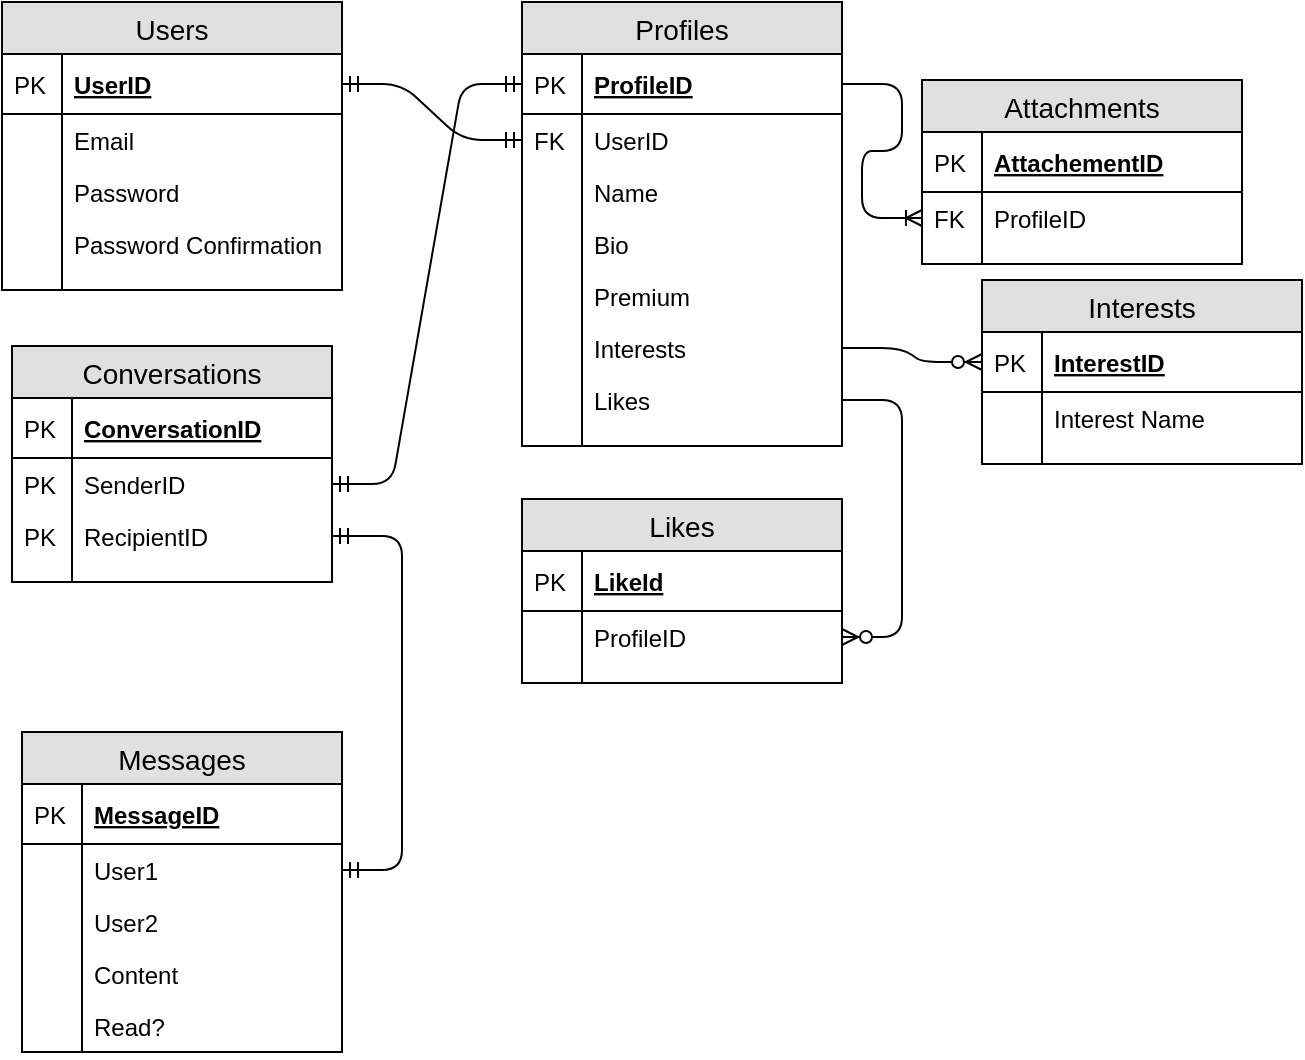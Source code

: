 <mxfile version="10.6.7" type="device"><diagram id="wN-Ey4var9P7eudNZY1F" name="Page-1"><mxGraphModel dx="480" dy="616" grid="1" gridSize="10" guides="1" tooltips="1" connect="1" arrows="1" fold="1" page="1" pageScale="1" pageWidth="850" pageHeight="1100" math="0" shadow="0"><root><mxCell id="0"/><mxCell id="1" parent="0"/><mxCell id="hJiuv-_NyXv9PqWp08AO-6" value="Users" style="swimlane;fontStyle=0;childLayout=stackLayout;horizontal=1;startSize=26;fillColor=#e0e0e0;horizontalStack=0;resizeParent=1;resizeParentMax=0;resizeLast=0;collapsible=1;marginBottom=0;swimlaneFillColor=#ffffff;align=center;fontSize=14;" parent="1" vertex="1"><mxGeometry x="20" y="20" width="170" height="144" as="geometry"/></mxCell><mxCell id="hJiuv-_NyXv9PqWp08AO-7" value="UserID" style="shape=partialRectangle;top=0;left=0;right=0;bottom=1;align=left;verticalAlign=middle;fillColor=none;spacingLeft=34;spacingRight=4;overflow=hidden;rotatable=0;points=[[0,0.5],[1,0.5]];portConstraint=eastwest;dropTarget=0;fontStyle=5;fontSize=12;" parent="hJiuv-_NyXv9PqWp08AO-6" vertex="1"><mxGeometry y="26" width="170" height="30" as="geometry"/></mxCell><mxCell id="hJiuv-_NyXv9PqWp08AO-8" value="PK" style="shape=partialRectangle;top=0;left=0;bottom=0;fillColor=none;align=left;verticalAlign=middle;spacingLeft=4;spacingRight=4;overflow=hidden;rotatable=0;points=[];portConstraint=eastwest;part=1;fontSize=12;" parent="hJiuv-_NyXv9PqWp08AO-7" vertex="1" connectable="0"><mxGeometry width="30" height="30" as="geometry"/></mxCell><mxCell id="hJiuv-_NyXv9PqWp08AO-9" value="Email" style="shape=partialRectangle;top=0;left=0;right=0;bottom=0;align=left;verticalAlign=top;fillColor=none;spacingLeft=34;spacingRight=4;overflow=hidden;rotatable=0;points=[[0,0.5],[1,0.5]];portConstraint=eastwest;dropTarget=0;fontSize=12;" parent="hJiuv-_NyXv9PqWp08AO-6" vertex="1"><mxGeometry y="56" width="170" height="26" as="geometry"/></mxCell><mxCell id="hJiuv-_NyXv9PqWp08AO-10" value="" style="shape=partialRectangle;top=0;left=0;bottom=0;fillColor=none;align=left;verticalAlign=top;spacingLeft=4;spacingRight=4;overflow=hidden;rotatable=0;points=[];portConstraint=eastwest;part=1;fontSize=12;" parent="hJiuv-_NyXv9PqWp08AO-9" vertex="1" connectable="0"><mxGeometry width="30" height="26" as="geometry"/></mxCell><mxCell id="hJiuv-_NyXv9PqWp08AO-11" value="Password" style="shape=partialRectangle;top=0;left=0;right=0;bottom=0;align=left;verticalAlign=top;fillColor=none;spacingLeft=34;spacingRight=4;overflow=hidden;rotatable=0;points=[[0,0.5],[1,0.5]];portConstraint=eastwest;dropTarget=0;fontSize=12;" parent="hJiuv-_NyXv9PqWp08AO-6" vertex="1"><mxGeometry y="82" width="170" height="26" as="geometry"/></mxCell><mxCell id="hJiuv-_NyXv9PqWp08AO-12" value="" style="shape=partialRectangle;top=0;left=0;bottom=0;fillColor=none;align=left;verticalAlign=top;spacingLeft=4;spacingRight=4;overflow=hidden;rotatable=0;points=[];portConstraint=eastwest;part=1;fontSize=12;" parent="hJiuv-_NyXv9PqWp08AO-11" vertex="1" connectable="0"><mxGeometry width="30" height="26" as="geometry"/></mxCell><mxCell id="hJiuv-_NyXv9PqWp08AO-13" value="Password Confirmation" style="shape=partialRectangle;top=0;left=0;right=0;bottom=0;align=left;verticalAlign=top;fillColor=none;spacingLeft=34;spacingRight=4;overflow=hidden;rotatable=0;points=[[0,0.5],[1,0.5]];portConstraint=eastwest;dropTarget=0;fontSize=12;" parent="hJiuv-_NyXv9PqWp08AO-6" vertex="1"><mxGeometry y="108" width="170" height="26" as="geometry"/></mxCell><mxCell id="hJiuv-_NyXv9PqWp08AO-14" value="" style="shape=partialRectangle;top=0;left=0;bottom=0;fillColor=none;align=left;verticalAlign=top;spacingLeft=4;spacingRight=4;overflow=hidden;rotatable=0;points=[];portConstraint=eastwest;part=1;fontSize=12;" parent="hJiuv-_NyXv9PqWp08AO-13" vertex="1" connectable="0"><mxGeometry width="30" height="26" as="geometry"/></mxCell><mxCell id="hJiuv-_NyXv9PqWp08AO-15" value="" style="shape=partialRectangle;top=0;left=0;right=0;bottom=0;align=left;verticalAlign=top;fillColor=none;spacingLeft=34;spacingRight=4;overflow=hidden;rotatable=0;points=[[0,0.5],[1,0.5]];portConstraint=eastwest;dropTarget=0;fontSize=12;" parent="hJiuv-_NyXv9PqWp08AO-6" vertex="1"><mxGeometry y="134" width="170" height="10" as="geometry"/></mxCell><mxCell id="hJiuv-_NyXv9PqWp08AO-16" value="" style="shape=partialRectangle;top=0;left=0;bottom=0;fillColor=none;align=left;verticalAlign=top;spacingLeft=4;spacingRight=4;overflow=hidden;rotatable=0;points=[];portConstraint=eastwest;part=1;fontSize=12;" parent="hJiuv-_NyXv9PqWp08AO-15" vertex="1" connectable="0"><mxGeometry width="30" height="10" as="geometry"/></mxCell><mxCell id="hJiuv-_NyXv9PqWp08AO-17" value="Profiles" style="swimlane;fontStyle=0;childLayout=stackLayout;horizontal=1;startSize=26;fillColor=#e0e0e0;horizontalStack=0;resizeParent=1;resizeParentMax=0;resizeLast=0;collapsible=1;marginBottom=0;swimlaneFillColor=#ffffff;align=center;fontSize=14;" parent="1" vertex="1"><mxGeometry x="280" y="20" width="160" height="222" as="geometry"/></mxCell><mxCell id="hJiuv-_NyXv9PqWp08AO-18" value="ProfileID" style="shape=partialRectangle;top=0;left=0;right=0;bottom=1;align=left;verticalAlign=middle;fillColor=none;spacingLeft=34;spacingRight=4;overflow=hidden;rotatable=0;points=[[0,0.5],[1,0.5]];portConstraint=eastwest;dropTarget=0;fontStyle=5;fontSize=12;" parent="hJiuv-_NyXv9PqWp08AO-17" vertex="1"><mxGeometry y="26" width="160" height="30" as="geometry"/></mxCell><mxCell id="hJiuv-_NyXv9PqWp08AO-19" value="PK" style="shape=partialRectangle;top=0;left=0;bottom=0;fillColor=none;align=left;verticalAlign=middle;spacingLeft=4;spacingRight=4;overflow=hidden;rotatable=0;points=[];portConstraint=eastwest;part=1;fontSize=12;" parent="hJiuv-_NyXv9PqWp08AO-18" vertex="1" connectable="0"><mxGeometry width="30" height="30" as="geometry"/></mxCell><mxCell id="hJiuv-_NyXv9PqWp08AO-34" value="UserID" style="shape=partialRectangle;top=0;left=0;right=0;bottom=0;align=left;verticalAlign=top;fillColor=none;spacingLeft=34;spacingRight=4;overflow=hidden;rotatable=0;points=[[0,0.5],[1,0.5]];portConstraint=eastwest;dropTarget=0;fontSize=12;fontStyle=0" parent="hJiuv-_NyXv9PqWp08AO-17" vertex="1"><mxGeometry y="56" width="160" height="26" as="geometry"/></mxCell><mxCell id="hJiuv-_NyXv9PqWp08AO-35" value="FK" style="shape=partialRectangle;top=0;left=0;bottom=0;fillColor=none;align=left;verticalAlign=top;spacingLeft=4;spacingRight=4;overflow=hidden;rotatable=0;points=[];portConstraint=eastwest;part=1;fontSize=12;" parent="hJiuv-_NyXv9PqWp08AO-34" vertex="1" connectable="0"><mxGeometry width="30" height="26" as="geometry"/></mxCell><mxCell id="hJiuv-_NyXv9PqWp08AO-20" value="Name" style="shape=partialRectangle;top=0;left=0;right=0;bottom=0;align=left;verticalAlign=top;fillColor=none;spacingLeft=34;spacingRight=4;overflow=hidden;rotatable=0;points=[[0,0.5],[1,0.5]];portConstraint=eastwest;dropTarget=0;fontSize=12;" parent="hJiuv-_NyXv9PqWp08AO-17" vertex="1"><mxGeometry y="82" width="160" height="26" as="geometry"/></mxCell><mxCell id="hJiuv-_NyXv9PqWp08AO-21" value="" style="shape=partialRectangle;top=0;left=0;bottom=0;fillColor=none;align=left;verticalAlign=top;spacingLeft=4;spacingRight=4;overflow=hidden;rotatable=0;points=[];portConstraint=eastwest;part=1;fontSize=12;" parent="hJiuv-_NyXv9PqWp08AO-20" vertex="1" connectable="0"><mxGeometry width="30" height="26" as="geometry"/></mxCell><mxCell id="hJiuv-_NyXv9PqWp08AO-22" value="Bio" style="shape=partialRectangle;top=0;left=0;right=0;bottom=0;align=left;verticalAlign=top;fillColor=none;spacingLeft=34;spacingRight=4;overflow=hidden;rotatable=0;points=[[0,0.5],[1,0.5]];portConstraint=eastwest;dropTarget=0;fontSize=12;" parent="hJiuv-_NyXv9PqWp08AO-17" vertex="1"><mxGeometry y="108" width="160" height="26" as="geometry"/></mxCell><mxCell id="hJiuv-_NyXv9PqWp08AO-23" value="" style="shape=partialRectangle;top=0;left=0;bottom=0;fillColor=none;align=left;verticalAlign=top;spacingLeft=4;spacingRight=4;overflow=hidden;rotatable=0;points=[];portConstraint=eastwest;part=1;fontSize=12;" parent="hJiuv-_NyXv9PqWp08AO-22" vertex="1" connectable="0"><mxGeometry width="30" height="26" as="geometry"/></mxCell><mxCell id="hJiuv-_NyXv9PqWp08AO-24" value="Premium" style="shape=partialRectangle;top=0;left=0;right=0;bottom=0;align=left;verticalAlign=top;fillColor=none;spacingLeft=34;spacingRight=4;overflow=hidden;rotatable=0;points=[[0,0.5],[1,0.5]];portConstraint=eastwest;dropTarget=0;fontSize=12;" parent="hJiuv-_NyXv9PqWp08AO-17" vertex="1"><mxGeometry y="134" width="160" height="26" as="geometry"/></mxCell><mxCell id="hJiuv-_NyXv9PqWp08AO-25" value="" style="shape=partialRectangle;top=0;left=0;bottom=0;fillColor=none;align=left;verticalAlign=top;spacingLeft=4;spacingRight=4;overflow=hidden;rotatable=0;points=[];portConstraint=eastwest;part=1;fontSize=12;" parent="hJiuv-_NyXv9PqWp08AO-24" vertex="1" connectable="0"><mxGeometry width="30" height="26" as="geometry"/></mxCell><mxCell id="Xsf_uRW2o88Ty7SwX-BN-19" value="Interests" style="shape=partialRectangle;top=0;left=0;right=0;bottom=0;align=left;verticalAlign=top;fillColor=none;spacingLeft=34;spacingRight=4;overflow=hidden;rotatable=0;points=[[0,0.5],[1,0.5]];portConstraint=eastwest;dropTarget=0;fontSize=12;" vertex="1" parent="hJiuv-_NyXv9PqWp08AO-17"><mxGeometry y="160" width="160" height="26" as="geometry"/></mxCell><mxCell id="Xsf_uRW2o88Ty7SwX-BN-20" value="" style="shape=partialRectangle;top=0;left=0;bottom=0;fillColor=none;align=left;verticalAlign=top;spacingLeft=4;spacingRight=4;overflow=hidden;rotatable=0;points=[];portConstraint=eastwest;part=1;fontSize=12;" vertex="1" connectable="0" parent="Xsf_uRW2o88Ty7SwX-BN-19"><mxGeometry width="30" height="26" as="geometry"/></mxCell><mxCell id="Xsf_uRW2o88Ty7SwX-BN-44" value="Likes" style="shape=partialRectangle;top=0;left=0;right=0;bottom=0;align=left;verticalAlign=top;fillColor=none;spacingLeft=34;spacingRight=4;overflow=hidden;rotatable=0;points=[[0,0.5],[1,0.5]];portConstraint=eastwest;dropTarget=0;fontSize=12;" vertex="1" parent="hJiuv-_NyXv9PqWp08AO-17"><mxGeometry y="186" width="160" height="26" as="geometry"/></mxCell><mxCell id="Xsf_uRW2o88Ty7SwX-BN-45" value="" style="shape=partialRectangle;top=0;left=0;bottom=0;fillColor=none;align=left;verticalAlign=top;spacingLeft=4;spacingRight=4;overflow=hidden;rotatable=0;points=[];portConstraint=eastwest;part=1;fontSize=12;" vertex="1" connectable="0" parent="Xsf_uRW2o88Ty7SwX-BN-44"><mxGeometry width="30" height="26" as="geometry"/></mxCell><mxCell id="hJiuv-_NyXv9PqWp08AO-26" value="" style="shape=partialRectangle;top=0;left=0;right=0;bottom=0;align=left;verticalAlign=top;fillColor=none;spacingLeft=34;spacingRight=4;overflow=hidden;rotatable=0;points=[[0,0.5],[1,0.5]];portConstraint=eastwest;dropTarget=0;fontSize=12;" parent="hJiuv-_NyXv9PqWp08AO-17" vertex="1"><mxGeometry y="212" width="160" height="10" as="geometry"/></mxCell><mxCell id="hJiuv-_NyXv9PqWp08AO-27" value="" style="shape=partialRectangle;top=0;left=0;bottom=0;fillColor=none;align=left;verticalAlign=top;spacingLeft=4;spacingRight=4;overflow=hidden;rotatable=0;points=[];portConstraint=eastwest;part=1;fontSize=12;" parent="hJiuv-_NyXv9PqWp08AO-26" vertex="1" connectable="0"><mxGeometry width="30" height="10" as="geometry"/></mxCell><mxCell id="hJiuv-_NyXv9PqWp08AO-36" value="" style="edgeStyle=entityRelationEdgeStyle;fontSize=12;html=1;endArrow=ERmandOne;startArrow=ERmandOne;entryX=0;entryY=0.5;entryDx=0;entryDy=0;exitX=1;exitY=0.5;exitDx=0;exitDy=0;" parent="1" source="hJiuv-_NyXv9PqWp08AO-7" target="hJiuv-_NyXv9PqWp08AO-34" edge="1"><mxGeometry width="100" height="100" relative="1" as="geometry"><mxPoint x="210" y="139" as="sourcePoint"/><mxPoint x="310" y="39" as="targetPoint"/></mxGeometry></mxCell><mxCell id="hJiuv-_NyXv9PqWp08AO-37" value="Attachments" style="swimlane;fontStyle=0;childLayout=stackLayout;horizontal=1;startSize=26;fillColor=#e0e0e0;horizontalStack=0;resizeParent=1;resizeParentMax=0;resizeLast=0;collapsible=1;marginBottom=0;swimlaneFillColor=#ffffff;align=center;fontSize=14;" parent="1" vertex="1"><mxGeometry x="480" y="59" width="160" height="92" as="geometry"/></mxCell><mxCell id="hJiuv-_NyXv9PqWp08AO-38" value="AttachementID" style="shape=partialRectangle;top=0;left=0;right=0;bottom=1;align=left;verticalAlign=middle;fillColor=none;spacingLeft=34;spacingRight=4;overflow=hidden;rotatable=0;points=[[0,0.5],[1,0.5]];portConstraint=eastwest;dropTarget=0;fontStyle=5;fontSize=12;" parent="hJiuv-_NyXv9PqWp08AO-37" vertex="1"><mxGeometry y="26" width="160" height="30" as="geometry"/></mxCell><mxCell id="hJiuv-_NyXv9PqWp08AO-39" value="PK" style="shape=partialRectangle;top=0;left=0;bottom=0;fillColor=none;align=left;verticalAlign=middle;spacingLeft=4;spacingRight=4;overflow=hidden;rotatable=0;points=[];portConstraint=eastwest;part=1;fontSize=12;" parent="hJiuv-_NyXv9PqWp08AO-38" vertex="1" connectable="0"><mxGeometry width="30" height="30" as="geometry"/></mxCell><mxCell id="hJiuv-_NyXv9PqWp08AO-48" value="ProfileID&#xA;" style="shape=partialRectangle;top=0;left=0;right=0;bottom=0;align=left;verticalAlign=top;fillColor=none;spacingLeft=34;spacingRight=4;overflow=hidden;rotatable=0;points=[[0,0.5],[1,0.5]];portConstraint=eastwest;dropTarget=0;fontSize=12;" parent="hJiuv-_NyXv9PqWp08AO-37" vertex="1"><mxGeometry y="56" width="160" height="26" as="geometry"/></mxCell><mxCell id="hJiuv-_NyXv9PqWp08AO-49" value="FK" style="shape=partialRectangle;top=0;left=0;bottom=0;fillColor=none;align=left;verticalAlign=top;spacingLeft=4;spacingRight=4;overflow=hidden;rotatable=0;points=[];portConstraint=eastwest;part=1;fontSize=12;" parent="hJiuv-_NyXv9PqWp08AO-48" vertex="1" connectable="0"><mxGeometry width="30" height="26" as="geometry"/></mxCell><mxCell id="hJiuv-_NyXv9PqWp08AO-46" value="" style="shape=partialRectangle;top=0;left=0;right=0;bottom=0;align=left;verticalAlign=top;fillColor=none;spacingLeft=34;spacingRight=4;overflow=hidden;rotatable=0;points=[[0,0.5],[1,0.5]];portConstraint=eastwest;dropTarget=0;fontSize=12;" parent="hJiuv-_NyXv9PqWp08AO-37" vertex="1"><mxGeometry y="82" width="160" height="10" as="geometry"/></mxCell><mxCell id="hJiuv-_NyXv9PqWp08AO-47" value="" style="shape=partialRectangle;top=0;left=0;bottom=0;fillColor=none;align=left;verticalAlign=top;spacingLeft=4;spacingRight=4;overflow=hidden;rotatable=0;points=[];portConstraint=eastwest;part=1;fontSize=12;" parent="hJiuv-_NyXv9PqWp08AO-46" vertex="1" connectable="0"><mxGeometry width="30" height="10" as="geometry"/></mxCell><mxCell id="hJiuv-_NyXv9PqWp08AO-50" value="" style="edgeStyle=entityRelationEdgeStyle;fontSize=12;html=1;endArrow=ERoneToMany;exitX=1;exitY=0.5;exitDx=0;exitDy=0;entryX=0;entryY=0.5;entryDx=0;entryDy=0;" parent="1" source="hJiuv-_NyXv9PqWp08AO-18" target="hJiuv-_NyXv9PqWp08AO-48" edge="1"><mxGeometry width="100" height="100" relative="1" as="geometry"><mxPoint x="410" y="109" as="sourcePoint"/><mxPoint x="510" y="9" as="targetPoint"/></mxGeometry></mxCell><mxCell id="hJiuv-_NyXv9PqWp08AO-51" value="Messages" style="swimlane;fontStyle=0;childLayout=stackLayout;horizontal=1;startSize=26;fillColor=#e0e0e0;horizontalStack=0;resizeParent=1;resizeParentMax=0;resizeLast=0;collapsible=1;marginBottom=0;swimlaneFillColor=#ffffff;align=center;fontSize=14;" parent="1" vertex="1"><mxGeometry x="30" y="385" width="160" height="160" as="geometry"/></mxCell><mxCell id="hJiuv-_NyXv9PqWp08AO-52" value="MessageID" style="shape=partialRectangle;top=0;left=0;right=0;bottom=1;align=left;verticalAlign=middle;fillColor=none;spacingLeft=34;spacingRight=4;overflow=hidden;rotatable=0;points=[[0,0.5],[1,0.5]];portConstraint=eastwest;dropTarget=0;fontStyle=5;fontSize=12;" parent="hJiuv-_NyXv9PqWp08AO-51" vertex="1"><mxGeometry y="26" width="160" height="30" as="geometry"/></mxCell><mxCell id="hJiuv-_NyXv9PqWp08AO-53" value="PK" style="shape=partialRectangle;top=0;left=0;bottom=0;fillColor=none;align=left;verticalAlign=middle;spacingLeft=4;spacingRight=4;overflow=hidden;rotatable=0;points=[];portConstraint=eastwest;part=1;fontSize=12;" parent="hJiuv-_NyXv9PqWp08AO-52" vertex="1" connectable="0"><mxGeometry width="30" height="30" as="geometry"/></mxCell><mxCell id="hJiuv-_NyXv9PqWp08AO-54" value="User1" style="shape=partialRectangle;top=0;left=0;right=0;bottom=0;align=left;verticalAlign=top;fillColor=none;spacingLeft=34;spacingRight=4;overflow=hidden;rotatable=0;points=[[0,0.5],[1,0.5]];portConstraint=eastwest;dropTarget=0;fontSize=12;" parent="hJiuv-_NyXv9PqWp08AO-51" vertex="1"><mxGeometry y="56" width="160" height="26" as="geometry"/></mxCell><mxCell id="hJiuv-_NyXv9PqWp08AO-55" value="" style="shape=partialRectangle;top=0;left=0;bottom=0;fillColor=none;align=left;verticalAlign=top;spacingLeft=4;spacingRight=4;overflow=hidden;rotatable=0;points=[];portConstraint=eastwest;part=1;fontSize=12;" parent="hJiuv-_NyXv9PqWp08AO-54" vertex="1" connectable="0"><mxGeometry width="30" height="26" as="geometry"/></mxCell><mxCell id="hJiuv-_NyXv9PqWp08AO-56" value="User2" style="shape=partialRectangle;top=0;left=0;right=0;bottom=0;align=left;verticalAlign=top;fillColor=none;spacingLeft=34;spacingRight=4;overflow=hidden;rotatable=0;points=[[0,0.5],[1,0.5]];portConstraint=eastwest;dropTarget=0;fontSize=12;" parent="hJiuv-_NyXv9PqWp08AO-51" vertex="1"><mxGeometry y="82" width="160" height="26" as="geometry"/></mxCell><mxCell id="hJiuv-_NyXv9PqWp08AO-57" value="" style="shape=partialRectangle;top=0;left=0;bottom=0;fillColor=none;align=left;verticalAlign=top;spacingLeft=4;spacingRight=4;overflow=hidden;rotatable=0;points=[];portConstraint=eastwest;part=1;fontSize=12;" parent="hJiuv-_NyXv9PqWp08AO-56" vertex="1" connectable="0"><mxGeometry width="30" height="26" as="geometry"/></mxCell><mxCell id="hJiuv-_NyXv9PqWp08AO-58" value="Content" style="shape=partialRectangle;top=0;left=0;right=0;bottom=0;align=left;verticalAlign=top;fillColor=none;spacingLeft=34;spacingRight=4;overflow=hidden;rotatable=0;points=[[0,0.5],[1,0.5]];portConstraint=eastwest;dropTarget=0;fontSize=12;" parent="hJiuv-_NyXv9PqWp08AO-51" vertex="1"><mxGeometry y="108" width="160" height="26" as="geometry"/></mxCell><mxCell id="hJiuv-_NyXv9PqWp08AO-59" value="" style="shape=partialRectangle;top=0;left=0;bottom=0;fillColor=none;align=left;verticalAlign=top;spacingLeft=4;spacingRight=4;overflow=hidden;rotatable=0;points=[];portConstraint=eastwest;part=1;fontSize=12;" parent="hJiuv-_NyXv9PqWp08AO-58" vertex="1" connectable="0"><mxGeometry width="30" height="26" as="geometry"/></mxCell><mxCell id="hJiuv-_NyXv9PqWp08AO-63" value="Read?" style="shape=partialRectangle;top=0;left=0;right=0;bottom=0;align=left;verticalAlign=top;fillColor=none;spacingLeft=34;spacingRight=4;overflow=hidden;rotatable=0;points=[[0,0.5],[1,0.5]];portConstraint=eastwest;dropTarget=0;fontSize=12;" parent="hJiuv-_NyXv9PqWp08AO-51" vertex="1"><mxGeometry y="134" width="160" height="26" as="geometry"/></mxCell><mxCell id="hJiuv-_NyXv9PqWp08AO-64" value="" style="shape=partialRectangle;top=0;left=0;bottom=0;fillColor=none;align=left;verticalAlign=top;spacingLeft=4;spacingRight=4;overflow=hidden;rotatable=0;points=[];portConstraint=eastwest;part=1;fontSize=12;" parent="hJiuv-_NyXv9PqWp08AO-63" vertex="1" connectable="0"><mxGeometry width="30" height="26" as="geometry"/></mxCell><mxCell id="hJiuv-_NyXv9PqWp08AO-79" value="Conversations" style="swimlane;fontStyle=0;childLayout=stackLayout;horizontal=1;startSize=26;fillColor=#e0e0e0;horizontalStack=0;resizeParent=1;resizeParentMax=0;resizeLast=0;collapsible=1;marginBottom=0;swimlaneFillColor=#ffffff;align=center;fontSize=14;" parent="1" vertex="1"><mxGeometry x="25" y="192" width="160" height="118" as="geometry"/></mxCell><mxCell id="hJiuv-_NyXv9PqWp08AO-80" value="ConversationID" style="shape=partialRectangle;top=0;left=0;right=0;bottom=1;align=left;verticalAlign=middle;fillColor=none;spacingLeft=34;spacingRight=4;overflow=hidden;rotatable=0;points=[[0,0.5],[1,0.5]];portConstraint=eastwest;dropTarget=0;fontStyle=5;fontSize=12;" parent="hJiuv-_NyXv9PqWp08AO-79" vertex="1"><mxGeometry y="26" width="160" height="30" as="geometry"/></mxCell><mxCell id="hJiuv-_NyXv9PqWp08AO-81" value="PK" style="shape=partialRectangle;top=0;left=0;bottom=0;fillColor=none;align=left;verticalAlign=middle;spacingLeft=4;spacingRight=4;overflow=hidden;rotatable=0;points=[];portConstraint=eastwest;part=1;fontSize=12;" parent="hJiuv-_NyXv9PqWp08AO-80" vertex="1" connectable="0"><mxGeometry width="30" height="30" as="geometry"/></mxCell><mxCell id="hJiuv-_NyXv9PqWp08AO-90" value="SenderID" style="shape=partialRectangle;top=0;left=0;right=0;bottom=0;align=left;verticalAlign=top;fillColor=none;spacingLeft=34;spacingRight=4;overflow=hidden;rotatable=0;points=[[0,0.5],[1,0.5]];portConstraint=eastwest;dropTarget=0;fontSize=12;" parent="hJiuv-_NyXv9PqWp08AO-79" vertex="1"><mxGeometry y="56" width="160" height="26" as="geometry"/></mxCell><mxCell id="hJiuv-_NyXv9PqWp08AO-91" value="PK" style="shape=partialRectangle;top=0;left=0;bottom=0;fillColor=none;align=left;verticalAlign=top;spacingLeft=4;spacingRight=4;overflow=hidden;rotatable=0;points=[];portConstraint=eastwest;part=1;fontSize=12;" parent="hJiuv-_NyXv9PqWp08AO-90" vertex="1" connectable="0"><mxGeometry width="30" height="26" as="geometry"/></mxCell><mxCell id="hJiuv-_NyXv9PqWp08AO-92" value="RecipientID" style="shape=partialRectangle;top=0;left=0;right=0;bottom=0;align=left;verticalAlign=top;fillColor=none;spacingLeft=34;spacingRight=4;overflow=hidden;rotatable=0;points=[[0,0.5],[1,0.5]];portConstraint=eastwest;dropTarget=0;fontSize=12;" parent="hJiuv-_NyXv9PqWp08AO-79" vertex="1"><mxGeometry y="82" width="160" height="26" as="geometry"/></mxCell><mxCell id="hJiuv-_NyXv9PqWp08AO-93" value="PK" style="shape=partialRectangle;top=0;left=0;bottom=0;fillColor=none;align=left;verticalAlign=top;spacingLeft=4;spacingRight=4;overflow=hidden;rotatable=0;points=[];portConstraint=eastwest;part=1;fontSize=12;" parent="hJiuv-_NyXv9PqWp08AO-92" vertex="1" connectable="0"><mxGeometry width="30" height="26" as="geometry"/></mxCell><mxCell id="hJiuv-_NyXv9PqWp08AO-88" value="" style="shape=partialRectangle;top=0;left=0;right=0;bottom=0;align=left;verticalAlign=top;fillColor=none;spacingLeft=34;spacingRight=4;overflow=hidden;rotatable=0;points=[[0,0.5],[1,0.5]];portConstraint=eastwest;dropTarget=0;fontSize=12;" parent="hJiuv-_NyXv9PqWp08AO-79" vertex="1"><mxGeometry y="108" width="160" height="10" as="geometry"/></mxCell><mxCell id="hJiuv-_NyXv9PqWp08AO-89" value="" style="shape=partialRectangle;top=0;left=0;bottom=0;fillColor=none;align=left;verticalAlign=top;spacingLeft=4;spacingRight=4;overflow=hidden;rotatable=0;points=[];portConstraint=eastwest;part=1;fontSize=12;" parent="hJiuv-_NyXv9PqWp08AO-88" vertex="1" connectable="0"><mxGeometry width="30" height="10" as="geometry"/></mxCell><mxCell id="hJiuv-_NyXv9PqWp08AO-98" value="" style="edgeStyle=entityRelationEdgeStyle;fontSize=12;html=1;endArrow=ERmandOne;startArrow=ERmandOne;exitX=1;exitY=0.5;exitDx=0;exitDy=0;entryX=0;entryY=0.5;entryDx=0;entryDy=0;" parent="1" source="hJiuv-_NyXv9PqWp08AO-90" target="hJiuv-_NyXv9PqWp08AO-18" edge="1"><mxGeometry width="100" height="100" relative="1" as="geometry"><mxPoint x="400" y="477" as="sourcePoint"/><mxPoint x="490" y="390" as="targetPoint"/></mxGeometry></mxCell><mxCell id="hJiuv-_NyXv9PqWp08AO-99" value="" style="edgeStyle=entityRelationEdgeStyle;fontSize=12;html=1;endArrow=ERmandOne;startArrow=ERmandOne;exitX=1;exitY=0.5;exitDx=0;exitDy=0;" parent="1" source="hJiuv-_NyXv9PqWp08AO-92" target="hJiuv-_NyXv9PqWp08AO-54" edge="1"><mxGeometry width="100" height="100" relative="1" as="geometry"><mxPoint x="425" y="501" as="sourcePoint"/><mxPoint x="525" y="401" as="targetPoint"/></mxGeometry></mxCell><mxCell id="Xsf_uRW2o88Ty7SwX-BN-8" value="Interests" style="swimlane;fontStyle=0;childLayout=stackLayout;horizontal=1;startSize=26;fillColor=#e0e0e0;horizontalStack=0;resizeParent=1;resizeParentMax=0;resizeLast=0;collapsible=1;marginBottom=0;swimlaneFillColor=#ffffff;align=center;fontSize=14;" vertex="1" parent="1"><mxGeometry x="510" y="159" width="160" height="92" as="geometry"/></mxCell><mxCell id="Xsf_uRW2o88Ty7SwX-BN-9" value="InterestID" style="shape=partialRectangle;top=0;left=0;right=0;bottom=1;align=left;verticalAlign=middle;fillColor=none;spacingLeft=34;spacingRight=4;overflow=hidden;rotatable=0;points=[[0,0.5],[1,0.5]];portConstraint=eastwest;dropTarget=0;fontStyle=5;fontSize=12;" vertex="1" parent="Xsf_uRW2o88Ty7SwX-BN-8"><mxGeometry y="26" width="160" height="30" as="geometry"/></mxCell><mxCell id="Xsf_uRW2o88Ty7SwX-BN-10" value="PK" style="shape=partialRectangle;top=0;left=0;bottom=0;fillColor=none;align=left;verticalAlign=middle;spacingLeft=4;spacingRight=4;overflow=hidden;rotatable=0;points=[];portConstraint=eastwest;part=1;fontSize=12;" vertex="1" connectable="0" parent="Xsf_uRW2o88Ty7SwX-BN-9"><mxGeometry width="30" height="30" as="geometry"/></mxCell><mxCell id="Xsf_uRW2o88Ty7SwX-BN-11" value="Interest Name" style="shape=partialRectangle;top=0;left=0;right=0;bottom=0;align=left;verticalAlign=top;fillColor=none;spacingLeft=34;spacingRight=4;overflow=hidden;rotatable=0;points=[[0,0.5],[1,0.5]];portConstraint=eastwest;dropTarget=0;fontSize=12;" vertex="1" parent="Xsf_uRW2o88Ty7SwX-BN-8"><mxGeometry y="56" width="160" height="26" as="geometry"/></mxCell><mxCell id="Xsf_uRW2o88Ty7SwX-BN-12" value="" style="shape=partialRectangle;top=0;left=0;bottom=0;fillColor=none;align=left;verticalAlign=top;spacingLeft=4;spacingRight=4;overflow=hidden;rotatable=0;points=[];portConstraint=eastwest;part=1;fontSize=12;" vertex="1" connectable="0" parent="Xsf_uRW2o88Ty7SwX-BN-11"><mxGeometry width="30" height="26" as="geometry"/></mxCell><mxCell id="Xsf_uRW2o88Ty7SwX-BN-17" value="" style="shape=partialRectangle;top=0;left=0;right=0;bottom=0;align=left;verticalAlign=top;fillColor=none;spacingLeft=34;spacingRight=4;overflow=hidden;rotatable=0;points=[[0,0.5],[1,0.5]];portConstraint=eastwest;dropTarget=0;fontSize=12;" vertex="1" parent="Xsf_uRW2o88Ty7SwX-BN-8"><mxGeometry y="82" width="160" height="10" as="geometry"/></mxCell><mxCell id="Xsf_uRW2o88Ty7SwX-BN-18" value="" style="shape=partialRectangle;top=0;left=0;bottom=0;fillColor=none;align=left;verticalAlign=top;spacingLeft=4;spacingRight=4;overflow=hidden;rotatable=0;points=[];portConstraint=eastwest;part=1;fontSize=12;" vertex="1" connectable="0" parent="Xsf_uRW2o88Ty7SwX-BN-17"><mxGeometry width="30" height="10" as="geometry"/></mxCell><mxCell id="Xsf_uRW2o88Ty7SwX-BN-21" value="" style="edgeStyle=entityRelationEdgeStyle;fontSize=12;html=1;endArrow=ERzeroToMany;endFill=1;exitX=1;exitY=0.5;exitDx=0;exitDy=0;entryX=0;entryY=0.5;entryDx=0;entryDy=0;" edge="1" parent="1" source="Xsf_uRW2o88Ty7SwX-BN-19" target="Xsf_uRW2o88Ty7SwX-BN-9"><mxGeometry width="100" height="100" relative="1" as="geometry"><mxPoint x="440" y="504" as="sourcePoint"/><mxPoint x="540" y="404" as="targetPoint"/></mxGeometry></mxCell><mxCell id="Xsf_uRW2o88Ty7SwX-BN-33" value="Likes" style="swimlane;fontStyle=0;childLayout=stackLayout;horizontal=1;startSize=26;fillColor=#e0e0e0;horizontalStack=0;resizeParent=1;resizeParentMax=0;resizeLast=0;collapsible=1;marginBottom=0;swimlaneFillColor=#ffffff;align=center;fontSize=14;" vertex="1" parent="1"><mxGeometry x="280" y="268.5" width="160" height="92" as="geometry"/></mxCell><mxCell id="Xsf_uRW2o88Ty7SwX-BN-34" value="LikeId" style="shape=partialRectangle;top=0;left=0;right=0;bottom=1;align=left;verticalAlign=middle;fillColor=none;spacingLeft=34;spacingRight=4;overflow=hidden;rotatable=0;points=[[0,0.5],[1,0.5]];portConstraint=eastwest;dropTarget=0;fontStyle=5;fontSize=12;" vertex="1" parent="Xsf_uRW2o88Ty7SwX-BN-33"><mxGeometry y="26" width="160" height="30" as="geometry"/></mxCell><mxCell id="Xsf_uRW2o88Ty7SwX-BN-35" value="PK" style="shape=partialRectangle;top=0;left=0;bottom=0;fillColor=none;align=left;verticalAlign=middle;spacingLeft=4;spacingRight=4;overflow=hidden;rotatable=0;points=[];portConstraint=eastwest;part=1;fontSize=12;" vertex="1" connectable="0" parent="Xsf_uRW2o88Ty7SwX-BN-34"><mxGeometry width="30" height="30" as="geometry"/></mxCell><mxCell id="Xsf_uRW2o88Ty7SwX-BN-36" value="ProfileID" style="shape=partialRectangle;top=0;left=0;right=0;bottom=0;align=left;verticalAlign=top;fillColor=none;spacingLeft=34;spacingRight=4;overflow=hidden;rotatable=0;points=[[0,0.5],[1,0.5]];portConstraint=eastwest;dropTarget=0;fontSize=12;" vertex="1" parent="Xsf_uRW2o88Ty7SwX-BN-33"><mxGeometry y="56" width="160" height="26" as="geometry"/></mxCell><mxCell id="Xsf_uRW2o88Ty7SwX-BN-37" value="" style="shape=partialRectangle;top=0;left=0;bottom=0;fillColor=none;align=left;verticalAlign=top;spacingLeft=4;spacingRight=4;overflow=hidden;rotatable=0;points=[];portConstraint=eastwest;part=1;fontSize=12;" vertex="1" connectable="0" parent="Xsf_uRW2o88Ty7SwX-BN-36"><mxGeometry width="30" height="26" as="geometry"/></mxCell><mxCell id="Xsf_uRW2o88Ty7SwX-BN-42" value="" style="shape=partialRectangle;top=0;left=0;right=0;bottom=0;align=left;verticalAlign=top;fillColor=none;spacingLeft=34;spacingRight=4;overflow=hidden;rotatable=0;points=[[0,0.5],[1,0.5]];portConstraint=eastwest;dropTarget=0;fontSize=12;" vertex="1" parent="Xsf_uRW2o88Ty7SwX-BN-33"><mxGeometry y="82" width="160" height="10" as="geometry"/></mxCell><mxCell id="Xsf_uRW2o88Ty7SwX-BN-43" value="" style="shape=partialRectangle;top=0;left=0;bottom=0;fillColor=none;align=left;verticalAlign=top;spacingLeft=4;spacingRight=4;overflow=hidden;rotatable=0;points=[];portConstraint=eastwest;part=1;fontSize=12;" vertex="1" connectable="0" parent="Xsf_uRW2o88Ty7SwX-BN-42"><mxGeometry width="30" height="10" as="geometry"/></mxCell><mxCell id="Xsf_uRW2o88Ty7SwX-BN-46" value="" style="edgeStyle=entityRelationEdgeStyle;fontSize=12;html=1;endArrow=ERzeroToMany;endFill=1;" edge="1" parent="1" source="Xsf_uRW2o88Ty7SwX-BN-44" target="Xsf_uRW2o88Ty7SwX-BN-36"><mxGeometry width="100" height="100" relative="1" as="geometry"><mxPoint x="250" y="220" as="sourcePoint"/><mxPoint x="170" y="570" as="targetPoint"/></mxGeometry></mxCell></root></mxGraphModel></diagram></mxfile>